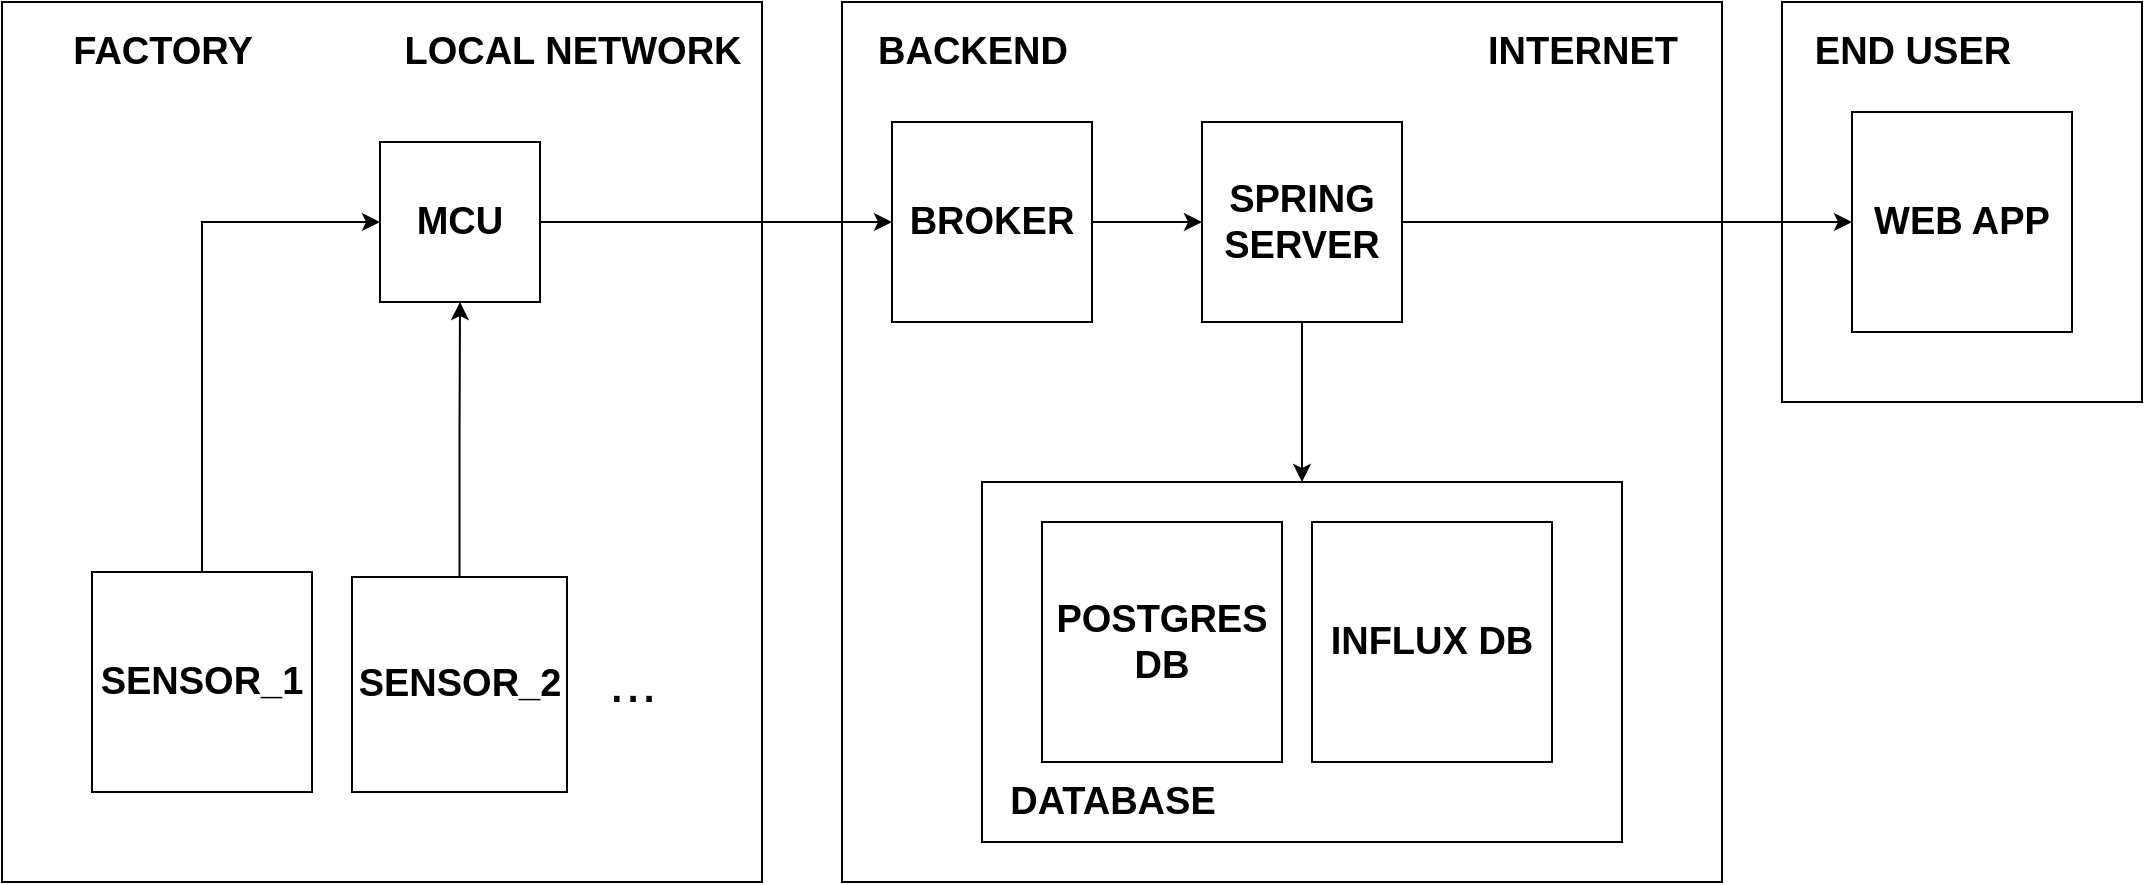 <mxfile version="21.2.8" type="device">
  <diagram name="Página-1" id="95JcTOuZmDDeEYzJmbGA">
    <mxGraphModel dx="2140" dy="776" grid="1" gridSize="10" guides="1" tooltips="1" connect="1" arrows="1" fold="1" page="1" pageScale="1" pageWidth="827" pageHeight="1169" math="0" shadow="0">
      <root>
        <mxCell id="0" />
        <mxCell id="1" parent="0" />
        <mxCell id="NJ0QbCrtjtxxJARDjM8r-3" value="" style="rounded=0;whiteSpace=wrap;html=1;" parent="1" vertex="1">
          <mxGeometry x="-60" y="80" width="380" height="440" as="geometry" />
        </mxCell>
        <mxCell id="NJ0QbCrtjtxxJARDjM8r-2" value="FACTORY" style="text;html=1;align=center;verticalAlign=middle;resizable=0;points=[];autosize=1;strokeColor=none;fillColor=none;fontStyle=1;fontSize=19;" parent="1" vertex="1">
          <mxGeometry x="-35" y="85" width="110" height="40" as="geometry" />
        </mxCell>
        <mxCell id="NJ0QbCrtjtxxJARDjM8r-6" value="" style="rounded=0;whiteSpace=wrap;html=1;" parent="1" vertex="1">
          <mxGeometry x="360" y="80" width="440" height="440" as="geometry" />
        </mxCell>
        <mxCell id="NJ0QbCrtjtxxJARDjM8r-12" style="edgeStyle=orthogonalEdgeStyle;rounded=0;orthogonalLoop=1;jettySize=auto;html=1;" parent="1" source="NJ0QbCrtjtxxJARDjM8r-5" target="NJ0QbCrtjtxxJARDjM8r-9" edge="1">
          <mxGeometry relative="1" as="geometry" />
        </mxCell>
        <mxCell id="NJ0QbCrtjtxxJARDjM8r-5" value="&lt;font style=&quot;font-size: 19px;&quot;&gt;MCU&lt;/font&gt;" style="whiteSpace=wrap;html=1;aspect=fixed;fontStyle=1" parent="1" vertex="1">
          <mxGeometry x="129" y="150" width="80" height="80" as="geometry" />
        </mxCell>
        <mxCell id="NJ0QbCrtjtxxJARDjM8r-7" value="BACKEND" style="text;html=1;align=center;verticalAlign=middle;resizable=0;points=[];autosize=1;strokeColor=none;fillColor=none;fontStyle=1;fontSize=19;" parent="1" vertex="1">
          <mxGeometry x="365" y="85" width="120" height="40" as="geometry" />
        </mxCell>
        <mxCell id="NJ0QbCrtjtxxJARDjM8r-19" style="edgeStyle=orthogonalEdgeStyle;rounded=0;orthogonalLoop=1;jettySize=auto;html=1;" parent="1" source="NJ0QbCrtjtxxJARDjM8r-8" target="NJ0QbCrtjtxxJARDjM8r-18" edge="1">
          <mxGeometry relative="1" as="geometry" />
        </mxCell>
        <mxCell id="NJ0QbCrtjtxxJARDjM8r-8" value="SPRING&lt;br style=&quot;font-size: 19px;&quot;&gt;SERVER" style="whiteSpace=wrap;html=1;aspect=fixed;fontStyle=1;fontSize=19;" parent="1" vertex="1">
          <mxGeometry x="540" y="140" width="100" height="100" as="geometry" />
        </mxCell>
        <mxCell id="NJ0QbCrtjtxxJARDjM8r-13" style="edgeStyle=orthogonalEdgeStyle;rounded=0;orthogonalLoop=1;jettySize=auto;html=1;" parent="1" source="NJ0QbCrtjtxxJARDjM8r-9" target="NJ0QbCrtjtxxJARDjM8r-8" edge="1">
          <mxGeometry relative="1" as="geometry" />
        </mxCell>
        <mxCell id="NJ0QbCrtjtxxJARDjM8r-9" value="BROKER" style="whiteSpace=wrap;html=1;aspect=fixed;fontStyle=1;fontSize=19;" parent="1" vertex="1">
          <mxGeometry x="385" y="140" width="100" height="100" as="geometry" />
        </mxCell>
        <mxCell id="NJ0QbCrtjtxxJARDjM8r-18" value="" style="rounded=0;whiteSpace=wrap;html=1;" parent="1" vertex="1">
          <mxGeometry x="430" y="320" width="320" height="180" as="geometry" />
        </mxCell>
        <mxCell id="NJ0QbCrtjtxxJARDjM8r-14" value="POSTGRES DB" style="whiteSpace=wrap;html=1;aspect=fixed;fontStyle=1;fontSize=19;" parent="1" vertex="1">
          <mxGeometry x="460" y="340" width="120" height="120" as="geometry" />
        </mxCell>
        <mxCell id="NJ0QbCrtjtxxJARDjM8r-16" value="INFLUX DB" style="whiteSpace=wrap;html=1;aspect=fixed;" parent="1" vertex="1">
          <mxGeometry x="595" y="340" width="80" height="80" as="geometry" />
        </mxCell>
        <mxCell id="NJ0QbCrtjtxxJARDjM8r-17" value="DATABASE" style="text;html=1;align=center;verticalAlign=middle;resizable=0;points=[];autosize=1;strokeColor=none;fillColor=none;fontStyle=1;fontSize=19;" parent="1" vertex="1">
          <mxGeometry x="430" y="460" width="130" height="40" as="geometry" />
        </mxCell>
        <mxCell id="NJ0QbCrtjtxxJARDjM8r-23" value="SENSORS" style="text;html=1;align=center;verticalAlign=middle;resizable=0;points=[];autosize=1;strokeColor=none;fillColor=none;fontStyle=1" parent="1" vertex="1">
          <mxGeometry x="15" y="420" width="80" height="30" as="geometry" />
        </mxCell>
        <mxCell id="NJ0QbCrtjtxxJARDjM8r-27" value="" style="rounded=0;whiteSpace=wrap;html=1;" parent="1" vertex="1">
          <mxGeometry x="830" y="80" width="180" height="200" as="geometry" />
        </mxCell>
        <mxCell id="NJ0QbCrtjtxxJARDjM8r-28" value="END USER" style="text;html=1;align=center;verticalAlign=middle;resizable=0;points=[];autosize=1;strokeColor=none;fillColor=none;fontStyle=1;fontSize=19;" parent="1" vertex="1">
          <mxGeometry x="835" y="85" width="120" height="40" as="geometry" />
        </mxCell>
        <mxCell id="NJ0QbCrtjtxxJARDjM8r-29" value="WEB APP" style="whiteSpace=wrap;html=1;aspect=fixed;fontStyle=1;fontSize=19;" parent="1" vertex="1">
          <mxGeometry x="865" y="135" width="110" height="110" as="geometry" />
        </mxCell>
        <mxCell id="NJ0QbCrtjtxxJARDjM8r-30" style="edgeStyle=orthogonalEdgeStyle;rounded=0;orthogonalLoop=1;jettySize=auto;html=1;" parent="1" source="NJ0QbCrtjtxxJARDjM8r-8" target="NJ0QbCrtjtxxJARDjM8r-29" edge="1">
          <mxGeometry relative="1" as="geometry" />
        </mxCell>
        <mxCell id="hSAlAeDS7_THiffk84tY-2" style="edgeStyle=orthogonalEdgeStyle;rounded=0;orthogonalLoop=1;jettySize=auto;html=1;" edge="1" parent="1" source="NJ0QbCrtjtxxJARDjM8r-42" target="NJ0QbCrtjtxxJARDjM8r-5">
          <mxGeometry relative="1" as="geometry" />
        </mxCell>
        <mxCell id="NJ0QbCrtjtxxJARDjM8r-42" value="SENSOR_2" style="whiteSpace=wrap;html=1;aspect=fixed;fontStyle=1;fontSize=19;" parent="1" vertex="1">
          <mxGeometry x="115" y="367.5" width="107.5" height="107.5" as="geometry" />
        </mxCell>
        <mxCell id="hSAlAeDS7_THiffk84tY-3" style="edgeStyle=orthogonalEdgeStyle;rounded=0;orthogonalLoop=1;jettySize=auto;html=1;entryX=0;entryY=0.5;entryDx=0;entryDy=0;exitX=0.5;exitY=0;exitDx=0;exitDy=0;" edge="1" parent="1" source="NJ0QbCrtjtxxJARDjM8r-44" target="NJ0QbCrtjtxxJARDjM8r-5">
          <mxGeometry relative="1" as="geometry" />
        </mxCell>
        <mxCell id="NJ0QbCrtjtxxJARDjM8r-44" value="SENSOR_1" style="whiteSpace=wrap;html=1;aspect=fixed;fontStyle=1;fontSize=19;" parent="1" vertex="1">
          <mxGeometry x="-15" y="365" width="110" height="110" as="geometry" />
        </mxCell>
        <mxCell id="NJ0QbCrtjtxxJARDjM8r-46" value="INFLUX DB" style="whiteSpace=wrap;html=1;aspect=fixed;fontStyle=1;fontSize=19;" parent="1" vertex="1">
          <mxGeometry x="595" y="340" width="120" height="120" as="geometry" />
        </mxCell>
        <mxCell id="fzjhXKY29vLDJ2A-uvzW-1" value="INTERNET" style="text;html=1;align=center;verticalAlign=middle;resizable=0;points=[];autosize=1;strokeColor=none;fillColor=none;fontStyle=1;fontSize=19;" parent="1" vertex="1">
          <mxGeometry x="670" y="85" width="120" height="40" as="geometry" />
        </mxCell>
        <mxCell id="fzjhXKY29vLDJ2A-uvzW-2" value="LOCAL NETWORK" style="text;html=1;align=center;verticalAlign=middle;resizable=0;points=[];autosize=1;strokeColor=none;fillColor=none;fontStyle=1;fontSize=19;" parent="1" vertex="1">
          <mxGeometry x="130" y="85" width="190" height="40" as="geometry" />
        </mxCell>
        <mxCell id="oMDrbNUrP-sBeqAVtwhW-6" value="..." style="text;html=1;align=center;verticalAlign=middle;resizable=0;points=[];autosize=1;strokeColor=none;fillColor=none;fontSize=29;" parent="1" vertex="1">
          <mxGeometry x="230" y="395" width="50" height="50" as="geometry" />
        </mxCell>
      </root>
    </mxGraphModel>
  </diagram>
</mxfile>
